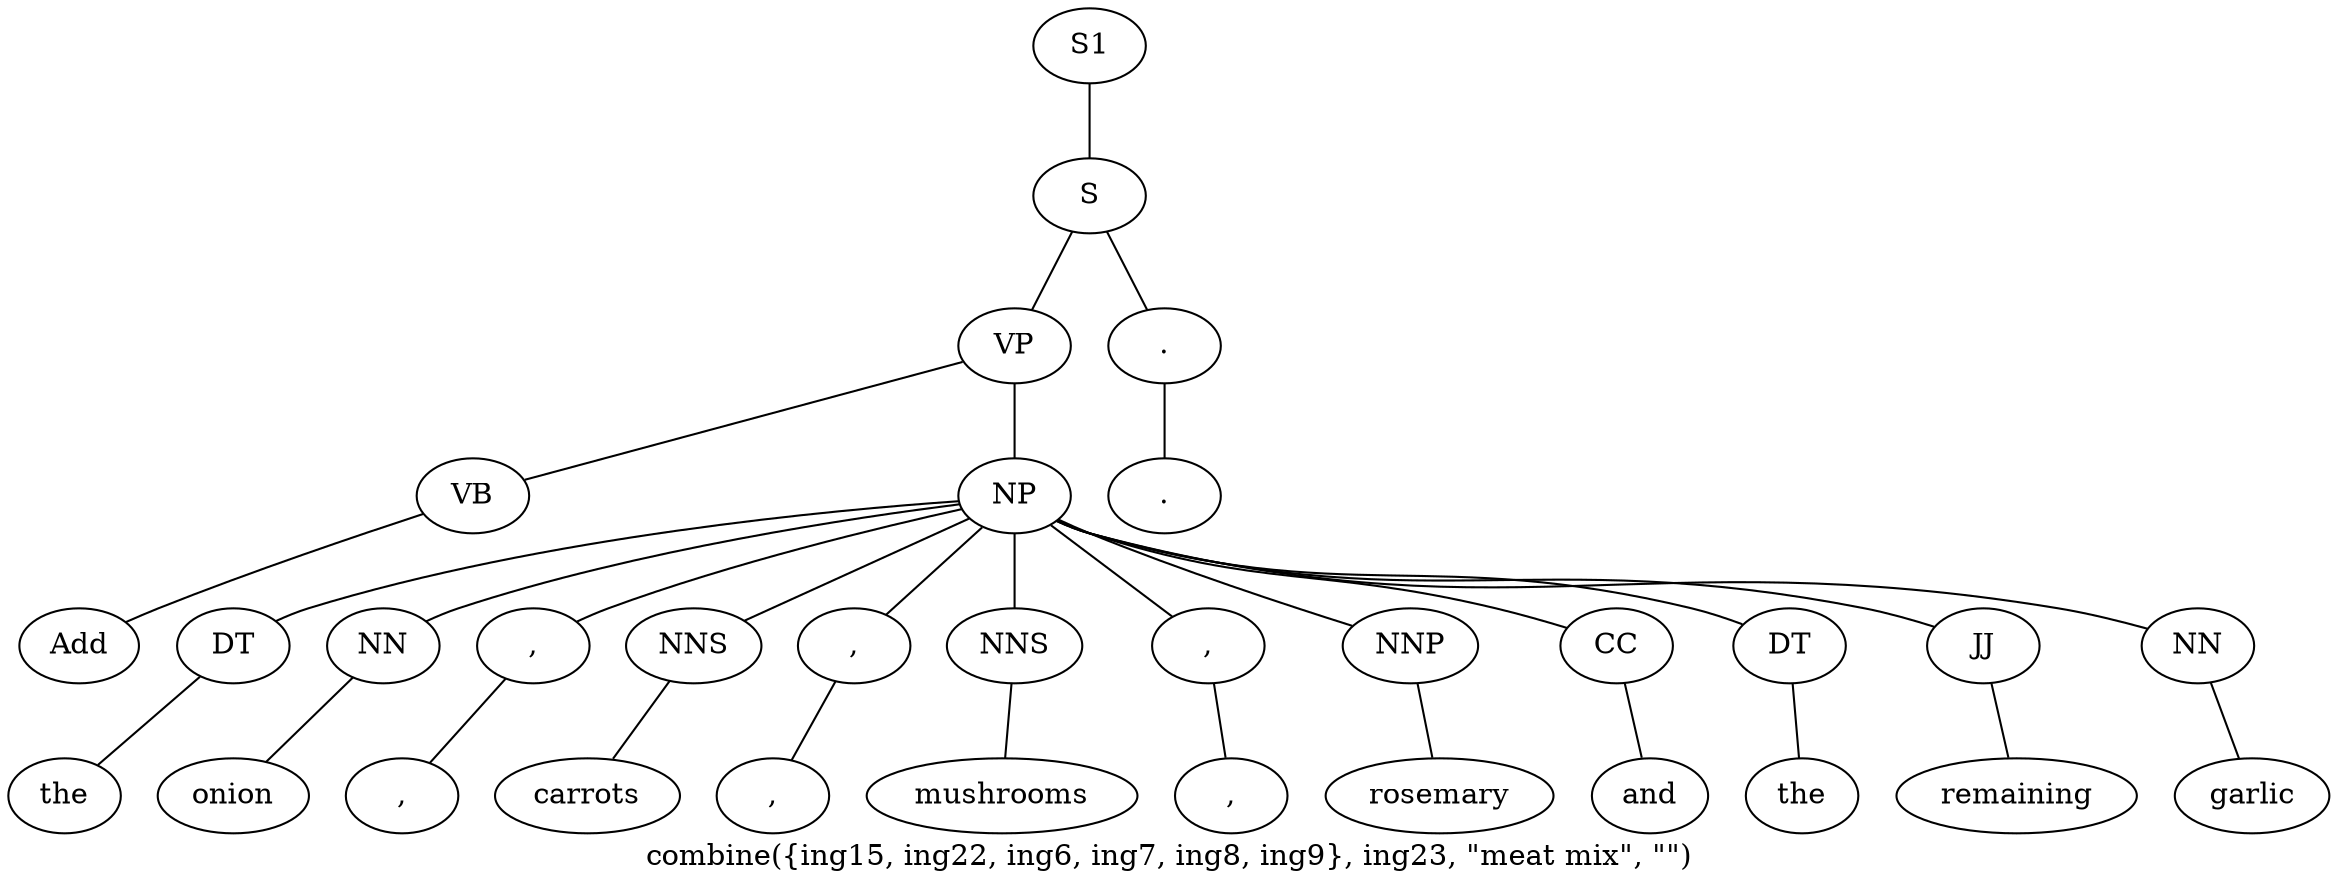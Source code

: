 graph SyntaxGraph {
	label = "combine({ing15, ing22, ing6, ing7, ing8, ing9}, ing23, \"meat mix\", \"\")";
	Node0 [label="S1"];
	Node1 [label="S"];
	Node2 [label="VP"];
	Node3 [label="VB"];
	Node4 [label="Add"];
	Node5 [label="NP"];
	Node6 [label="DT"];
	Node7 [label="the"];
	Node8 [label="NN"];
	Node9 [label="onion"];
	Node10 [label=","];
	Node11 [label=","];
	Node12 [label="NNS"];
	Node13 [label="carrots"];
	Node14 [label=","];
	Node15 [label=","];
	Node16 [label="NNS"];
	Node17 [label="mushrooms"];
	Node18 [label=","];
	Node19 [label=","];
	Node20 [label="NNP"];
	Node21 [label="rosemary"];
	Node22 [label="CC"];
	Node23 [label="and"];
	Node24 [label="DT"];
	Node25 [label="the"];
	Node26 [label="JJ"];
	Node27 [label="remaining"];
	Node28 [label="NN"];
	Node29 [label="garlic"];
	Node30 [label="."];
	Node31 [label="."];

	Node0 -- Node1;
	Node1 -- Node2;
	Node1 -- Node30;
	Node2 -- Node3;
	Node2 -- Node5;
	Node3 -- Node4;
	Node5 -- Node6;
	Node5 -- Node8;
	Node5 -- Node10;
	Node5 -- Node12;
	Node5 -- Node14;
	Node5 -- Node16;
	Node5 -- Node18;
	Node5 -- Node20;
	Node5 -- Node22;
	Node5 -- Node24;
	Node5 -- Node26;
	Node5 -- Node28;
	Node6 -- Node7;
	Node8 -- Node9;
	Node10 -- Node11;
	Node12 -- Node13;
	Node14 -- Node15;
	Node16 -- Node17;
	Node18 -- Node19;
	Node20 -- Node21;
	Node22 -- Node23;
	Node24 -- Node25;
	Node26 -- Node27;
	Node28 -- Node29;
	Node30 -- Node31;
}